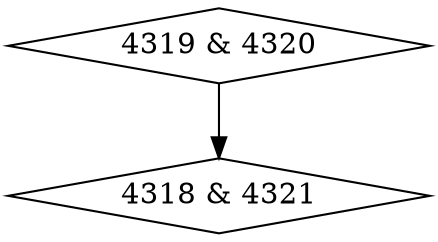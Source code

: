 digraph {
0 [label = "4318 & 4321", shape = diamond];
1 [label = "4319 & 4320", shape = diamond];
1->0;
}
